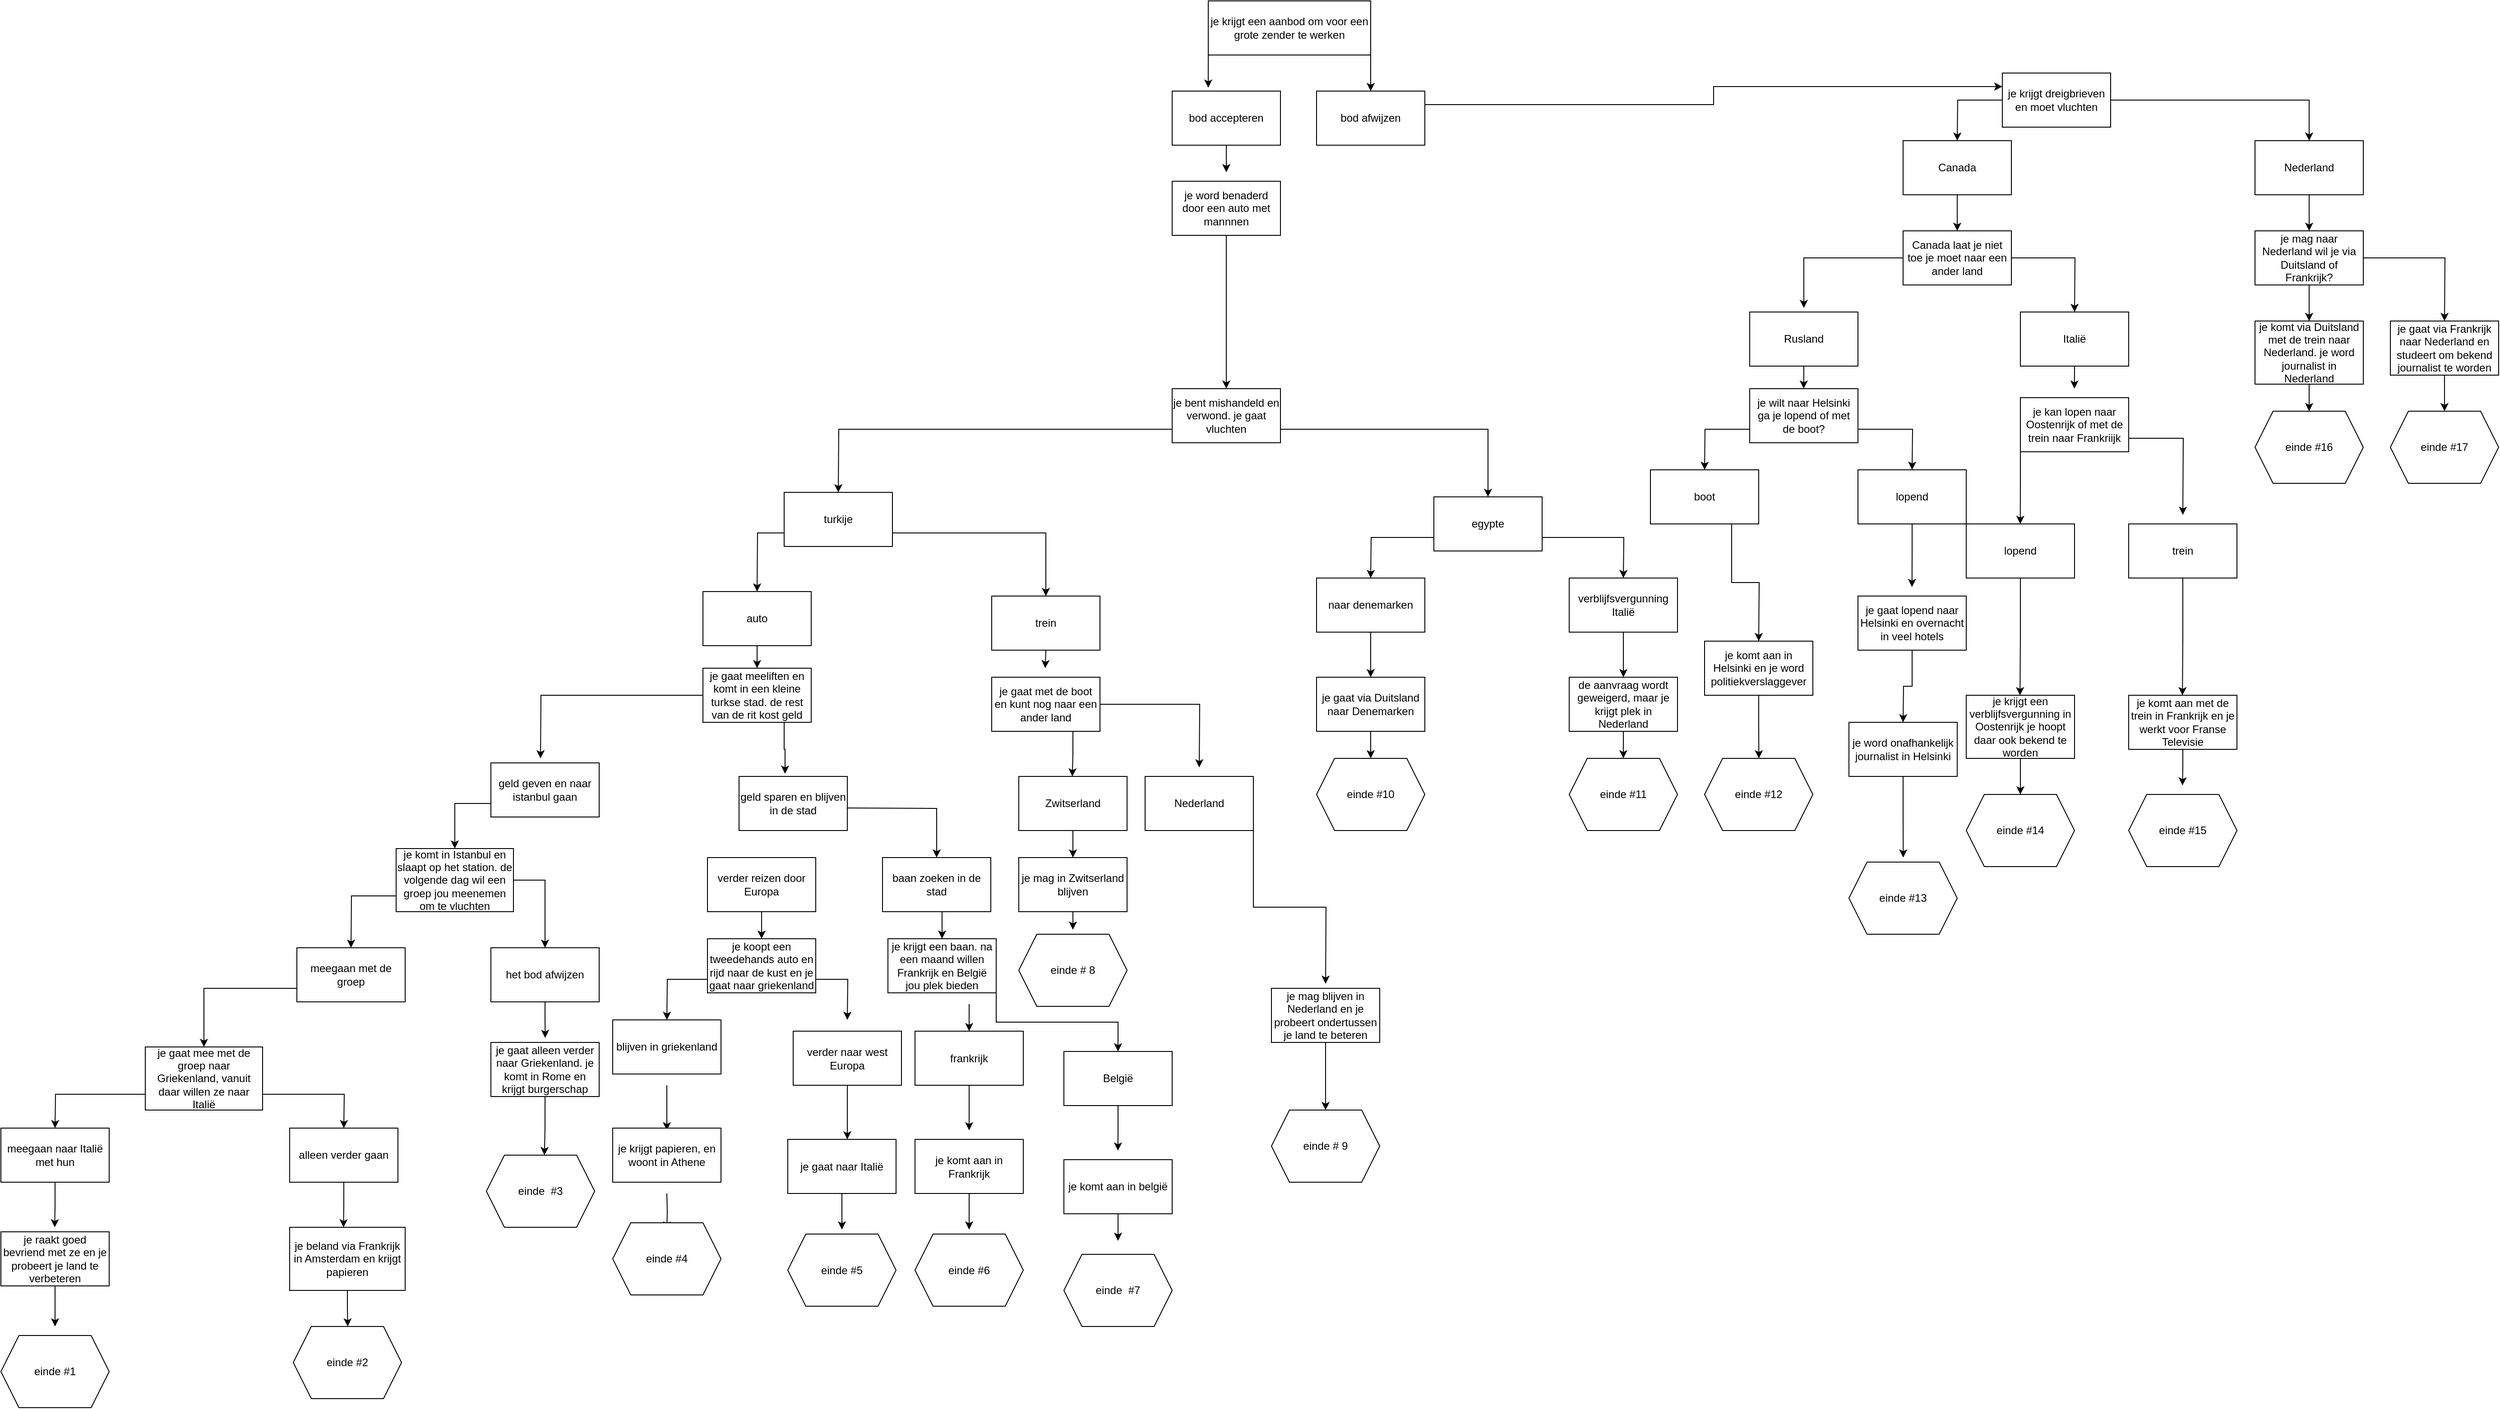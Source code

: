 <mxfile version="15.6.4" type="device"><diagram id="AvyV3nZVorHJF934JLGv" name="Page-1"><mxGraphModel dx="3784" dy="2134" grid="1" gridSize="10" guides="1" tooltips="1" connect="1" arrows="1" fold="1" page="1" pageScale="1" pageWidth="827" pageHeight="1169" math="0" shadow="0"><root><mxCell id="0"/><mxCell id="1" parent="0"/><mxCell id="wxikJUxqhgwrhbp5zGs0-8" style="edgeStyle=orthogonalEdgeStyle;rounded=0;orthogonalLoop=1;jettySize=auto;html=1;exitX=0;exitY=1;exitDx=0;exitDy=0;entryX=0.333;entryY=-0.063;entryDx=0;entryDy=0;entryPerimeter=0;" parent="1" source="wxikJUxqhgwrhbp5zGs0-4" target="wxikJUxqhgwrhbp5zGs0-9" edge="1"><mxGeometry relative="1" as="geometry"><mxPoint x="460" y="100" as="targetPoint"/></mxGeometry></mxCell><mxCell id="wxikJUxqhgwrhbp5zGs0-10" style="edgeStyle=orthogonalEdgeStyle;rounded=0;orthogonalLoop=1;jettySize=auto;html=1;exitX=1;exitY=1;exitDx=0;exitDy=0;entryX=0.5;entryY=0;entryDx=0;entryDy=0;" parent="1" source="wxikJUxqhgwrhbp5zGs0-4" target="wxikJUxqhgwrhbp5zGs0-11" edge="1"><mxGeometry relative="1" as="geometry"><mxPoint x="440" y="80" as="targetPoint"/></mxGeometry></mxCell><mxCell id="wxikJUxqhgwrhbp5zGs0-4" value="je krijgt een aanbod om voor een grote zender te werken" style="rounded=0;whiteSpace=wrap;html=1;" parent="1" vertex="1"><mxGeometry x="260" y="-10" width="180" height="60" as="geometry"/></mxCell><mxCell id="wxikJUxqhgwrhbp5zGs0-12" style="edgeStyle=orthogonalEdgeStyle;rounded=0;orthogonalLoop=1;jettySize=auto;html=1;exitX=0.75;exitY=1;exitDx=0;exitDy=0;" parent="1" source="wxikJUxqhgwrhbp5zGs0-9" edge="1"><mxGeometry relative="1" as="geometry"><mxPoint x="280" y="180" as="targetPoint"/><Array as="points"><mxPoint x="280" y="150"/></Array></mxGeometry></mxCell><mxCell id="wxikJUxqhgwrhbp5zGs0-9" value="bod accepteren" style="rounded=0;whiteSpace=wrap;html=1;" parent="1" vertex="1"><mxGeometry x="220" y="90" width="120" height="60" as="geometry"/></mxCell><mxCell id="VSAXEWRQx93vi6CTj32e-92" style="edgeStyle=orthogonalEdgeStyle;rounded=0;orthogonalLoop=1;jettySize=auto;html=1;exitX=1;exitY=0.25;exitDx=0;exitDy=0;entryX=0;entryY=0.25;entryDx=0;entryDy=0;labelBackgroundColor=default;fontColor=default;strokeColor=default;" edge="1" parent="1" source="wxikJUxqhgwrhbp5zGs0-11" target="wxikJUxqhgwrhbp5zGs0-20"><mxGeometry relative="1" as="geometry"/></mxCell><mxCell id="wxikJUxqhgwrhbp5zGs0-11" value="bod afwijzen" style="rounded=0;whiteSpace=wrap;html=1;" parent="1" vertex="1"><mxGeometry x="380" y="90" width="120" height="60" as="geometry"/></mxCell><mxCell id="VSAXEWRQx93vi6CTj32e-38" style="edgeStyle=orthogonalEdgeStyle;rounded=0;orthogonalLoop=1;jettySize=auto;html=1;exitX=0.5;exitY=1;exitDx=0;exitDy=0;entryX=0.5;entryY=0;entryDx=0;entryDy=0;labelBackgroundColor=default;fontColor=default;strokeColor=default;" edge="1" parent="1" source="wxikJUxqhgwrhbp5zGs0-13" target="wxikJUxqhgwrhbp5zGs0-22"><mxGeometry relative="1" as="geometry"/></mxCell><mxCell id="wxikJUxqhgwrhbp5zGs0-13" value="je word benaderd door een auto met mannnen" style="rounded=0;whiteSpace=wrap;html=1;" parent="1" vertex="1"><mxGeometry x="220" y="190" width="120" height="60" as="geometry"/></mxCell><mxCell id="VSAXEWRQx93vi6CTj32e-43" style="edgeStyle=orthogonalEdgeStyle;rounded=0;orthogonalLoop=1;jettySize=auto;html=1;exitX=0;exitY=0.5;exitDx=0;exitDy=0;labelBackgroundColor=default;fontColor=default;strokeColor=default;" edge="1" parent="1" source="wxikJUxqhgwrhbp5zGs0-20"><mxGeometry relative="1" as="geometry"><mxPoint x="1090" y="145" as="targetPoint"/></mxGeometry></mxCell><mxCell id="VSAXEWRQx93vi6CTj32e-48" style="edgeStyle=orthogonalEdgeStyle;rounded=0;orthogonalLoop=1;jettySize=auto;html=1;exitX=1;exitY=0.5;exitDx=0;exitDy=0;labelBackgroundColor=default;fontColor=default;strokeColor=default;entryX=0.5;entryY=0;entryDx=0;entryDy=0;" edge="1" parent="1" source="wxikJUxqhgwrhbp5zGs0-20" target="VSAXEWRQx93vi6CTj32e-50"><mxGeometry relative="1" as="geometry"><mxPoint x="1320" y="145" as="targetPoint"/></mxGeometry></mxCell><mxCell id="wxikJUxqhgwrhbp5zGs0-20" value="je krijgt dreigbrieven en moet vluchten" style="rounded=0;whiteSpace=wrap;html=1;" parent="1" vertex="1"><mxGeometry x="1140" y="70" width="120" height="60" as="geometry"/></mxCell><mxCell id="wxikJUxqhgwrhbp5zGs0-26" style="edgeStyle=orthogonalEdgeStyle;rounded=0;orthogonalLoop=1;jettySize=auto;html=1;exitX=0;exitY=0.75;exitDx=0;exitDy=0;" parent="1" source="wxikJUxqhgwrhbp5zGs0-22" edge="1"><mxGeometry relative="1" as="geometry"><mxPoint x="-150" y="535" as="targetPoint"/></mxGeometry></mxCell><mxCell id="VSAXEWRQx93vi6CTj32e-1" style="edgeStyle=orthogonalEdgeStyle;rounded=0;orthogonalLoop=1;jettySize=auto;html=1;exitX=1;exitY=0.75;exitDx=0;exitDy=0;entryX=0.5;entryY=0;entryDx=0;entryDy=0;labelBackgroundColor=default;fontColor=default;strokeColor=default;" edge="1" parent="1" source="wxikJUxqhgwrhbp5zGs0-22" target="wxikJUxqhgwrhbp5zGs0-28"><mxGeometry relative="1" as="geometry"/></mxCell><mxCell id="wxikJUxqhgwrhbp5zGs0-22" value="je bent mishandeld en verwond. je gaat vluchten" style="rounded=0;whiteSpace=wrap;html=1;" parent="1" vertex="1"><mxGeometry x="220" y="420" width="120" height="60" as="geometry"/></mxCell><mxCell id="wxikJUxqhgwrhbp5zGs0-30" style="edgeStyle=orthogonalEdgeStyle;rounded=0;orthogonalLoop=1;jettySize=auto;html=1;exitX=0;exitY=0.75;exitDx=0;exitDy=0;" parent="1" source="wxikJUxqhgwrhbp5zGs0-27" edge="1"><mxGeometry relative="1" as="geometry"><mxPoint x="-240" y="645" as="targetPoint"/></mxGeometry></mxCell><mxCell id="VSAXEWRQx93vi6CTj32e-136" style="edgeStyle=orthogonalEdgeStyle;rounded=0;orthogonalLoop=1;jettySize=auto;html=1;exitX=1;exitY=0.75;exitDx=0;exitDy=0;entryX=0.5;entryY=0;entryDx=0;entryDy=0;labelBackgroundColor=default;fontColor=default;strokeColor=default;" edge="1" parent="1" source="wxikJUxqhgwrhbp5zGs0-27" target="wxikJUxqhgwrhbp5zGs0-33"><mxGeometry relative="1" as="geometry"/></mxCell><mxCell id="wxikJUxqhgwrhbp5zGs0-27" value="turkije" style="rounded=0;whiteSpace=wrap;html=1;" parent="1" vertex="1"><mxGeometry x="-210" y="535" width="120" height="60" as="geometry"/></mxCell><mxCell id="VSAXEWRQx93vi6CTj32e-2" style="edgeStyle=orthogonalEdgeStyle;rounded=0;orthogonalLoop=1;jettySize=auto;html=1;exitX=1;exitY=0.75;exitDx=0;exitDy=0;labelBackgroundColor=default;fontColor=default;strokeColor=default;" edge="1" parent="1" source="wxikJUxqhgwrhbp5zGs0-28"><mxGeometry relative="1" as="geometry"><mxPoint x="720" y="630" as="targetPoint"/></mxGeometry></mxCell><mxCell id="VSAXEWRQx93vi6CTj32e-4" style="edgeStyle=orthogonalEdgeStyle;rounded=0;orthogonalLoop=1;jettySize=auto;html=1;exitX=0;exitY=0.75;exitDx=0;exitDy=0;labelBackgroundColor=default;fontColor=default;strokeColor=default;" edge="1" parent="1" source="wxikJUxqhgwrhbp5zGs0-28"><mxGeometry relative="1" as="geometry"><mxPoint x="440" y="630" as="targetPoint"/></mxGeometry></mxCell><mxCell id="wxikJUxqhgwrhbp5zGs0-28" value="egypte" style="rounded=0;whiteSpace=wrap;html=1;fillColor=default;strokeColor=default;fontColor=default;" parent="1" vertex="1"><mxGeometry x="510" y="540" width="120" height="60" as="geometry"/></mxCell><mxCell id="wxikJUxqhgwrhbp5zGs0-43" style="edgeStyle=orthogonalEdgeStyle;rounded=0;orthogonalLoop=1;jettySize=auto;html=1;exitX=0.5;exitY=1;exitDx=0;exitDy=0;entryX=0.5;entryY=0;entryDx=0;entryDy=0;" parent="1" source="wxikJUxqhgwrhbp5zGs0-32" target="wxikJUxqhgwrhbp5zGs0-36" edge="1"><mxGeometry relative="1" as="geometry"/></mxCell><mxCell id="wxikJUxqhgwrhbp5zGs0-32" value="auto" style="rounded=0;whiteSpace=wrap;html=1;" parent="1" vertex="1"><mxGeometry x="-300" y="645" width="120" height="60" as="geometry"/></mxCell><mxCell id="VSAXEWRQx93vi6CTj32e-137" style="edgeStyle=orthogonalEdgeStyle;rounded=0;orthogonalLoop=1;jettySize=auto;html=1;exitX=0.5;exitY=1;exitDx=0;exitDy=0;labelBackgroundColor=default;fontColor=default;strokeColor=default;" edge="1" parent="1" source="wxikJUxqhgwrhbp5zGs0-33"><mxGeometry relative="1" as="geometry"><mxPoint x="79.333" y="730" as="targetPoint"/></mxGeometry></mxCell><mxCell id="wxikJUxqhgwrhbp5zGs0-33" value="trein" style="rounded=0;whiteSpace=wrap;html=1;" parent="1" vertex="1"><mxGeometry x="20" y="650" width="120" height="60" as="geometry"/></mxCell><mxCell id="VSAXEWRQx93vi6CTj32e-131" style="edgeStyle=orthogonalEdgeStyle;rounded=0;orthogonalLoop=1;jettySize=auto;html=1;exitX=0;exitY=0.5;exitDx=0;exitDy=0;labelBackgroundColor=default;fontColor=default;strokeColor=default;" edge="1" parent="1" source="wxikJUxqhgwrhbp5zGs0-36"><mxGeometry relative="1" as="geometry"><mxPoint x="-480" y="830" as="targetPoint"/></mxGeometry></mxCell><mxCell id="VSAXEWRQx93vi6CTj32e-151" style="edgeStyle=orthogonalEdgeStyle;rounded=0;orthogonalLoop=1;jettySize=auto;html=1;exitX=0.75;exitY=1;exitDx=0;exitDy=0;entryX=0.425;entryY=-0.05;entryDx=0;entryDy=0;entryPerimeter=0;labelBackgroundColor=default;fontColor=default;strokeColor=default;" edge="1" parent="1" source="wxikJUxqhgwrhbp5zGs0-36" target="wxikJUxqhgwrhbp5zGs0-47"><mxGeometry relative="1" as="geometry"/></mxCell><mxCell id="wxikJUxqhgwrhbp5zGs0-36" value="je gaat meeliften en komt in een kleine turkse stad. de rest van de rit kost geld" style="rounded=0;whiteSpace=wrap;html=1;" parent="1" vertex="1"><mxGeometry x="-300" y="730" width="120" height="60" as="geometry"/></mxCell><mxCell id="wxikJUxqhgwrhbp5zGs0-85" style="edgeStyle=orthogonalEdgeStyle;rounded=0;orthogonalLoop=1;jettySize=auto;html=1;exitX=0;exitY=0.75;exitDx=0;exitDy=0;entryX=0.5;entryY=0;entryDx=0;entryDy=0;" parent="1" source="wxikJUxqhgwrhbp5zGs0-38" target="wxikJUxqhgwrhbp5zGs0-73" edge="1"><mxGeometry relative="1" as="geometry"/></mxCell><mxCell id="wxikJUxqhgwrhbp5zGs0-38" value="geld geven en naar istanbul gaan" style="rounded=0;whiteSpace=wrap;html=1;" parent="1" vertex="1"><mxGeometry x="-535" y="835" width="120" height="60" as="geometry"/></mxCell><mxCell id="wxikJUxqhgwrhbp5zGs0-46" style="edgeStyle=orthogonalEdgeStyle;rounded=0;orthogonalLoop=1;jettySize=auto;html=1;exitX=1;exitY=0.75;exitDx=0;exitDy=0;entryX=0.5;entryY=0;entryDx=0;entryDy=0;" parent="1" target="wxikJUxqhgwrhbp5zGs0-45" edge="1"><mxGeometry relative="1" as="geometry"><mxPoint x="-140" y="885" as="sourcePoint"/></mxGeometry></mxCell><mxCell id="wxikJUxqhgwrhbp5zGs0-59" style="edgeStyle=orthogonalEdgeStyle;rounded=0;orthogonalLoop=1;jettySize=auto;html=1;exitX=0.5;exitY=1;exitDx=0;exitDy=0;" parent="1" source="wxikJUxqhgwrhbp5zGs0-45" edge="1"><mxGeometry relative="1" as="geometry"><mxPoint x="-35" y="1030" as="targetPoint"/></mxGeometry></mxCell><mxCell id="wxikJUxqhgwrhbp5zGs0-45" value="baan zoeken in de stad" style="rounded=0;whiteSpace=wrap;html=1;" parent="1" vertex="1"><mxGeometry x="-101" y="940" width="120" height="60" as="geometry"/></mxCell><mxCell id="wxikJUxqhgwrhbp5zGs0-47" value="geld sparen en blijven in de stad" style="rounded=0;whiteSpace=wrap;html=1;" parent="1" vertex="1"><mxGeometry x="-260" y="850" width="120" height="60" as="geometry"/></mxCell><mxCell id="wxikJUxqhgwrhbp5zGs0-52" style="edgeStyle=orthogonalEdgeStyle;rounded=0;orthogonalLoop=1;jettySize=auto;html=1;exitX=0.5;exitY=1;exitDx=0;exitDy=0;entryX=0.5;entryY=0;entryDx=0;entryDy=0;" parent="1" source="wxikJUxqhgwrhbp5zGs0-49" target="wxikJUxqhgwrhbp5zGs0-51" edge="1"><mxGeometry relative="1" as="geometry"/></mxCell><mxCell id="wxikJUxqhgwrhbp5zGs0-49" value="verder reizen door Europa" style="rounded=0;whiteSpace=wrap;html=1;" parent="1" vertex="1"><mxGeometry x="-295" y="940" width="120" height="60" as="geometry"/></mxCell><mxCell id="wxikJUxqhgwrhbp5zGs0-53" style="edgeStyle=orthogonalEdgeStyle;rounded=0;orthogonalLoop=1;jettySize=auto;html=1;exitX=1;exitY=0.75;exitDx=0;exitDy=0;" parent="1" source="wxikJUxqhgwrhbp5zGs0-51" edge="1"><mxGeometry relative="1" as="geometry"><mxPoint x="-140" y="1120" as="targetPoint"/></mxGeometry></mxCell><mxCell id="wxikJUxqhgwrhbp5zGs0-56" style="edgeStyle=orthogonalEdgeStyle;rounded=0;orthogonalLoop=1;jettySize=auto;html=1;exitX=0;exitY=0.75;exitDx=0;exitDy=0;" parent="1" source="wxikJUxqhgwrhbp5zGs0-51" edge="1"><mxGeometry relative="1" as="geometry"><mxPoint x="-340" y="1120" as="targetPoint"/></mxGeometry></mxCell><mxCell id="wxikJUxqhgwrhbp5zGs0-51" value="je koopt een tweedehands auto en rijd naar de kust en je gaat naar griekenland" style="rounded=0;whiteSpace=wrap;html=1;" parent="1" vertex="1"><mxGeometry x="-295" y="1030" width="120" height="60" as="geometry"/></mxCell><mxCell id="VSAXEWRQx93vi6CTj32e-10" style="edgeStyle=orthogonalEdgeStyle;rounded=0;orthogonalLoop=1;jettySize=auto;html=1;exitX=0.5;exitY=1;exitDx=0;exitDy=0;labelBackgroundColor=default;fontColor=default;strokeColor=default;" edge="1" parent="1"><mxGeometry relative="1" as="geometry"><mxPoint x="-340" y="1242.5" as="targetPoint"/><mxPoint x="-340" y="1192.5" as="sourcePoint"/></mxGeometry></mxCell><mxCell id="wxikJUxqhgwrhbp5zGs0-57" value="blijven in griekenland" style="rounded=0;whiteSpace=wrap;html=1;" parent="1" vertex="1"><mxGeometry x="-400" y="1120" width="120" height="60" as="geometry"/></mxCell><mxCell id="VSAXEWRQx93vi6CTj32e-12" style="edgeStyle=orthogonalEdgeStyle;rounded=0;orthogonalLoop=1;jettySize=auto;html=1;exitX=0.5;exitY=1;exitDx=0;exitDy=0;labelBackgroundColor=default;fontColor=default;strokeColor=default;" edge="1" parent="1" source="wxikJUxqhgwrhbp5zGs0-58"><mxGeometry relative="1" as="geometry"><mxPoint x="-140" y="1252.5" as="targetPoint"/></mxGeometry></mxCell><mxCell id="wxikJUxqhgwrhbp5zGs0-58" value="verder naar west Europa" style="rounded=0;whiteSpace=wrap;html=1;" parent="1" vertex="1"><mxGeometry x="-200" y="1132.5" width="120" height="60" as="geometry"/></mxCell><mxCell id="wxikJUxqhgwrhbp5zGs0-70" style="edgeStyle=orthogonalEdgeStyle;rounded=0;orthogonalLoop=1;jettySize=auto;html=1;exitX=0.75;exitY=1;exitDx=0;exitDy=0;" parent="1" edge="1"><mxGeometry relative="1" as="geometry"><mxPoint x="-5" y="1132.5" as="targetPoint"/><mxPoint x="-5" y="1102.5" as="sourcePoint"/></mxGeometry></mxCell><mxCell id="VSAXEWRQx93vi6CTj32e-162" style="edgeStyle=orthogonalEdgeStyle;rounded=0;orthogonalLoop=1;jettySize=auto;html=1;exitX=1;exitY=1;exitDx=0;exitDy=0;entryX=0.5;entryY=0;entryDx=0;entryDy=0;labelBackgroundColor=default;fontColor=default;strokeColor=default;" edge="1" parent="1" source="wxikJUxqhgwrhbp5zGs0-60" target="wxikJUxqhgwrhbp5zGs0-67"><mxGeometry relative="1" as="geometry"/></mxCell><mxCell id="wxikJUxqhgwrhbp5zGs0-60" value="je krijgt een baan. na een maand willen Frankrijk en België jou plek bieden" style="rounded=0;whiteSpace=wrap;html=1;" parent="1" vertex="1"><mxGeometry x="-95" y="1030" width="120" height="60" as="geometry"/></mxCell><mxCell id="wxikJUxqhgwrhbp5zGs0-102" style="edgeStyle=orthogonalEdgeStyle;rounded=0;orthogonalLoop=1;jettySize=auto;html=1;exitX=0.5;exitY=1;exitDx=0;exitDy=0;" parent="1" source="wxikJUxqhgwrhbp5zGs0-67" edge="1"><mxGeometry relative="1" as="geometry"><mxPoint x="159.882" y="1265" as="targetPoint"/></mxGeometry></mxCell><mxCell id="wxikJUxqhgwrhbp5zGs0-67" value="België" style="rounded=0;whiteSpace=wrap;html=1;" parent="1" vertex="1"><mxGeometry x="100" y="1155" width="120" height="60" as="geometry"/></mxCell><mxCell id="VSAXEWRQx93vi6CTj32e-8" style="edgeStyle=orthogonalEdgeStyle;rounded=0;orthogonalLoop=1;jettySize=auto;html=1;exitX=0.5;exitY=1;exitDx=0;exitDy=0;labelBackgroundColor=default;fontColor=default;strokeColor=default;" edge="1" parent="1" source="wxikJUxqhgwrhbp5zGs0-71"><mxGeometry relative="1" as="geometry"><mxPoint x="-5" y="1242.5" as="targetPoint"/></mxGeometry></mxCell><mxCell id="wxikJUxqhgwrhbp5zGs0-71" value="frankrijk" style="rounded=0;whiteSpace=wrap;html=1;" parent="1" vertex="1"><mxGeometry x="-65" y="1132.5" width="120" height="60" as="geometry"/></mxCell><mxCell id="wxikJUxqhgwrhbp5zGs0-74" style="edgeStyle=orthogonalEdgeStyle;rounded=0;orthogonalLoop=1;jettySize=auto;html=1;exitX=0;exitY=0.75;exitDx=0;exitDy=0;" parent="1" source="wxikJUxqhgwrhbp5zGs0-73" edge="1"><mxGeometry relative="1" as="geometry"><mxPoint x="-690" y="1040" as="targetPoint"/></mxGeometry></mxCell><mxCell id="VSAXEWRQx93vi6CTj32e-134" style="edgeStyle=orthogonalEdgeStyle;rounded=0;orthogonalLoop=1;jettySize=auto;html=1;exitX=1;exitY=0.5;exitDx=0;exitDy=0;entryX=0.5;entryY=0;entryDx=0;entryDy=0;labelBackgroundColor=default;fontColor=default;strokeColor=default;" edge="1" parent="1" source="wxikJUxqhgwrhbp5zGs0-73" target="wxikJUxqhgwrhbp5zGs0-77"><mxGeometry relative="1" as="geometry"/></mxCell><mxCell id="wxikJUxqhgwrhbp5zGs0-73" value="je komt in Istanbul en slaapt op het station. de volgende dag wil een groep jou meenemen om te vluchten" style="rounded=0;whiteSpace=wrap;html=1;" parent="1" vertex="1"><mxGeometry x="-640" y="930" width="130" height="70" as="geometry"/></mxCell><mxCell id="VSAXEWRQx93vi6CTj32e-132" style="edgeStyle=orthogonalEdgeStyle;rounded=0;orthogonalLoop=1;jettySize=auto;html=1;exitX=0;exitY=0.75;exitDx=0;exitDy=0;entryX=0.5;entryY=0;entryDx=0;entryDy=0;labelBackgroundColor=default;fontColor=default;strokeColor=default;" edge="1" parent="1" source="wxikJUxqhgwrhbp5zGs0-76" target="wxikJUxqhgwrhbp5zGs0-79"><mxGeometry relative="1" as="geometry"/></mxCell><mxCell id="wxikJUxqhgwrhbp5zGs0-76" value="meegaan met de groep" style="rounded=0;whiteSpace=wrap;html=1;" parent="1" vertex="1"><mxGeometry x="-750" y="1040" width="120" height="60" as="geometry"/></mxCell><mxCell id="wxikJUxqhgwrhbp5zGs0-86" style="edgeStyle=orthogonalEdgeStyle;rounded=0;orthogonalLoop=1;jettySize=auto;html=1;exitX=0.5;exitY=1;exitDx=0;exitDy=0;" parent="1" source="wxikJUxqhgwrhbp5zGs0-77" edge="1"><mxGeometry relative="1" as="geometry"><mxPoint x="-474.765" y="1140" as="targetPoint"/></mxGeometry></mxCell><mxCell id="wxikJUxqhgwrhbp5zGs0-77" value="het bod afwijzen" style="rounded=0;whiteSpace=wrap;html=1;" parent="1" vertex="1"><mxGeometry x="-535" y="1040" width="120" height="60" as="geometry"/></mxCell><mxCell id="wxikJUxqhgwrhbp5zGs0-80" style="edgeStyle=orthogonalEdgeStyle;rounded=0;orthogonalLoop=1;jettySize=auto;html=1;exitX=0;exitY=0.75;exitDx=0;exitDy=0;" parent="1" source="wxikJUxqhgwrhbp5zGs0-79" edge="1"><mxGeometry relative="1" as="geometry"><mxPoint x="-1018" y="1240" as="targetPoint"/></mxGeometry></mxCell><mxCell id="wxikJUxqhgwrhbp5zGs0-82" style="edgeStyle=orthogonalEdgeStyle;rounded=0;orthogonalLoop=1;jettySize=auto;html=1;exitX=1;exitY=0.75;exitDx=0;exitDy=0;" parent="1" source="wxikJUxqhgwrhbp5zGs0-79" edge="1"><mxGeometry relative="1" as="geometry"><mxPoint x="-698" y="1240" as="targetPoint"/></mxGeometry></mxCell><mxCell id="wxikJUxqhgwrhbp5zGs0-79" value="je gaat mee met de groep naar Griekenland, vanuit daar willen ze naar Italië" style="rounded=0;whiteSpace=wrap;html=1;" parent="1" vertex="1"><mxGeometry x="-918" y="1150" width="130" height="70" as="geometry"/></mxCell><mxCell id="wxikJUxqhgwrhbp5zGs0-100" style="edgeStyle=orthogonalEdgeStyle;rounded=0;orthogonalLoop=1;jettySize=auto;html=1;exitX=0.5;exitY=1;exitDx=0;exitDy=0;" parent="1" source="wxikJUxqhgwrhbp5zGs0-81" edge="1"><mxGeometry relative="1" as="geometry"><mxPoint x="-1018.353" y="1350" as="targetPoint"/></mxGeometry></mxCell><mxCell id="wxikJUxqhgwrhbp5zGs0-81" value="meegaan naar Italië met hun" style="rounded=0;whiteSpace=wrap;html=1;" parent="1" vertex="1"><mxGeometry x="-1078" y="1240" width="120" height="60" as="geometry"/></mxCell><mxCell id="wxikJUxqhgwrhbp5zGs0-90" style="edgeStyle=orthogonalEdgeStyle;rounded=0;orthogonalLoop=1;jettySize=auto;html=1;exitX=0.5;exitY=1;exitDx=0;exitDy=0;" parent="1" source="wxikJUxqhgwrhbp5zGs0-83" edge="1"><mxGeometry relative="1" as="geometry"><mxPoint x="-698.353" y="1350" as="targetPoint"/></mxGeometry></mxCell><mxCell id="wxikJUxqhgwrhbp5zGs0-83" value="alleen verder gaan" style="rounded=0;whiteSpace=wrap;html=1;" parent="1" vertex="1"><mxGeometry x="-758" y="1240" width="120" height="60" as="geometry"/></mxCell><mxCell id="VSAXEWRQx93vi6CTj32e-135" style="edgeStyle=orthogonalEdgeStyle;rounded=0;orthogonalLoop=1;jettySize=auto;html=1;exitX=0.5;exitY=1;exitDx=0;exitDy=0;labelBackgroundColor=default;fontColor=default;strokeColor=default;" edge="1" parent="1" source="wxikJUxqhgwrhbp5zGs0-87"><mxGeometry relative="1" as="geometry"><mxPoint x="-475.667" y="1270" as="targetPoint"/></mxGeometry></mxCell><mxCell id="wxikJUxqhgwrhbp5zGs0-87" value="je gaat alleen verder naar Griekenland. je komt in Rome en krijgt burgerschap" style="rounded=0;whiteSpace=wrap;html=1;" parent="1" vertex="1"><mxGeometry x="-535" y="1145" width="120" height="60" as="geometry"/></mxCell><mxCell id="wxikJUxqhgwrhbp5zGs0-99" style="edgeStyle=orthogonalEdgeStyle;rounded=0;orthogonalLoop=1;jettySize=auto;html=1;exitX=0.5;exitY=1;exitDx=0;exitDy=0;" parent="1" source="wxikJUxqhgwrhbp5zGs0-91" edge="1"><mxGeometry relative="1" as="geometry"><mxPoint x="-693.647" y="1460" as="targetPoint"/></mxGeometry></mxCell><mxCell id="wxikJUxqhgwrhbp5zGs0-91" value="je beland via Frankrijk in Amsterdam en krijgt papieren" style="rounded=0;whiteSpace=wrap;html=1;" parent="1" vertex="1"><mxGeometry x="-758" y="1350" width="128" height="70" as="geometry"/></mxCell><mxCell id="VSAXEWRQx93vi6CTj32e-28" style="edgeStyle=orthogonalEdgeStyle;rounded=0;orthogonalLoop=1;jettySize=auto;html=1;exitX=0.5;exitY=1;exitDx=0;exitDy=0;labelBackgroundColor=default;fontColor=default;strokeColor=default;" edge="1" parent="1" source="wxikJUxqhgwrhbp5zGs0-103"><mxGeometry relative="1" as="geometry"><mxPoint x="160" y="1365" as="targetPoint"/></mxGeometry></mxCell><mxCell id="wxikJUxqhgwrhbp5zGs0-103" value="je komt aan in belgië&lt;br&gt;" style="rounded=0;whiteSpace=wrap;html=1;" parent="1" vertex="1"><mxGeometry x="100" y="1275" width="120" height="60" as="geometry"/></mxCell><mxCell id="VSAXEWRQx93vi6CTj32e-29" style="edgeStyle=orthogonalEdgeStyle;rounded=0;orthogonalLoop=1;jettySize=auto;html=1;exitX=0.5;exitY=1;exitDx=0;exitDy=0;labelBackgroundColor=default;fontColor=default;strokeColor=default;" edge="1" parent="1" source="VSAXEWRQx93vi6CTj32e-3"><mxGeometry relative="1" as="geometry"><mxPoint x="720" y="740" as="targetPoint"/></mxGeometry></mxCell><mxCell id="VSAXEWRQx93vi6CTj32e-3" value="verblijfsvergunning Italië" style="rounded=0;whiteSpace=wrap;html=1;fontColor=default;strokeColor=default;fillColor=default;" vertex="1" parent="1"><mxGeometry x="660" y="630" width="120" height="60" as="geometry"/></mxCell><mxCell id="VSAXEWRQx93vi6CTj32e-33" style="edgeStyle=orthogonalEdgeStyle;rounded=0;orthogonalLoop=1;jettySize=auto;html=1;exitX=0.5;exitY=1;exitDx=0;exitDy=0;labelBackgroundColor=default;fontColor=default;strokeColor=default;" edge="1" parent="1" source="VSAXEWRQx93vi6CTj32e-5" target="VSAXEWRQx93vi6CTj32e-32"><mxGeometry relative="1" as="geometry"/></mxCell><mxCell id="VSAXEWRQx93vi6CTj32e-5" value="naar denemarken" style="rounded=0;whiteSpace=wrap;html=1;fontColor=default;strokeColor=default;fillColor=default;" vertex="1" parent="1"><mxGeometry x="380" y="630" width="120" height="60" as="geometry"/></mxCell><mxCell id="VSAXEWRQx93vi6CTj32e-7" value="einde&amp;nbsp; #7" style="shape=hexagon;perimeter=hexagonPerimeter2;whiteSpace=wrap;html=1;fixedSize=1;fontColor=default;strokeColor=default;fillColor=default;" vertex="1" parent="1"><mxGeometry x="100" y="1380" width="120" height="80" as="geometry"/></mxCell><mxCell id="VSAXEWRQx93vi6CTj32e-25" style="edgeStyle=orthogonalEdgeStyle;rounded=0;orthogonalLoop=1;jettySize=auto;html=1;exitX=0.5;exitY=1;exitDx=0;exitDy=0;labelBackgroundColor=default;fontColor=default;strokeColor=default;" edge="1" parent="1" source="VSAXEWRQx93vi6CTj32e-9"><mxGeometry relative="1" as="geometry"><mxPoint x="-5" y="1352.5" as="targetPoint"/></mxGeometry></mxCell><mxCell id="VSAXEWRQx93vi6CTj32e-9" value="je komt aan in Frankrijk" style="rounded=0;whiteSpace=wrap;html=1;fontColor=default;strokeColor=default;fillColor=default;" vertex="1" parent="1"><mxGeometry x="-65" y="1252.5" width="120" height="60" as="geometry"/></mxCell><mxCell id="VSAXEWRQx93vi6CTj32e-19" style="edgeStyle=orthogonalEdgeStyle;rounded=0;orthogonalLoop=1;jettySize=auto;html=1;exitX=0.5;exitY=1;exitDx=0;exitDy=0;labelBackgroundColor=default;fontColor=default;strokeColor=default;" edge="1" parent="1"><mxGeometry relative="1" as="geometry"><mxPoint x="-340" y="1352.5" as="targetPoint"/><mxPoint x="-340" y="1312.5" as="sourcePoint"/></mxGeometry></mxCell><mxCell id="VSAXEWRQx93vi6CTj32e-11" value="je krijgt papieren, en woont in Athene" style="rounded=0;whiteSpace=wrap;html=1;fontColor=default;strokeColor=default;fillColor=default;" vertex="1" parent="1"><mxGeometry x="-400" y="1240" width="120" height="60" as="geometry"/></mxCell><mxCell id="VSAXEWRQx93vi6CTj32e-22" style="edgeStyle=orthogonalEdgeStyle;rounded=0;orthogonalLoop=1;jettySize=auto;html=1;exitX=0.5;exitY=1;exitDx=0;exitDy=0;labelBackgroundColor=default;fontColor=default;strokeColor=default;" edge="1" parent="1" source="VSAXEWRQx93vi6CTj32e-13"><mxGeometry relative="1" as="geometry"><mxPoint x="-146" y="1352.5" as="targetPoint"/></mxGeometry></mxCell><mxCell id="VSAXEWRQx93vi6CTj32e-13" value="je gaat naar Italië" style="rounded=0;whiteSpace=wrap;html=1;fontColor=default;strokeColor=default;fillColor=default;" vertex="1" parent="1"><mxGeometry x="-206" y="1252.5" width="120" height="60" as="geometry"/></mxCell><mxCell id="VSAXEWRQx93vi6CTj32e-16" style="edgeStyle=orthogonalEdgeStyle;rounded=0;orthogonalLoop=1;jettySize=auto;html=1;exitX=0.5;exitY=1;exitDx=0;exitDy=0;labelBackgroundColor=default;fontColor=default;strokeColor=default;" edge="1" parent="1" source="VSAXEWRQx93vi6CTj32e-15"><mxGeometry relative="1" as="geometry"><mxPoint x="-1018" y="1460" as="targetPoint"/></mxGeometry></mxCell><mxCell id="VSAXEWRQx93vi6CTj32e-15" value="je raakt goed bevriend met ze en je probeert je land te verbeteren" style="rounded=0;whiteSpace=wrap;html=1;fontColor=default;strokeColor=default;fillColor=default;" vertex="1" parent="1"><mxGeometry x="-1078" y="1355" width="120" height="60" as="geometry"/></mxCell><mxCell id="VSAXEWRQx93vi6CTj32e-17" value="einde #1" style="shape=hexagon;perimeter=hexagonPerimeter2;whiteSpace=wrap;html=1;fixedSize=1;fontColor=default;strokeColor=default;fillColor=default;" vertex="1" parent="1"><mxGeometry x="-1078" y="1470" width="120" height="80" as="geometry"/></mxCell><mxCell id="VSAXEWRQx93vi6CTj32e-18" value="einde #2" style="shape=hexagon;perimeter=hexagonPerimeter2;whiteSpace=wrap;html=1;fixedSize=1;fontColor=default;strokeColor=default;fillColor=default;" vertex="1" parent="1"><mxGeometry x="-754" y="1460" width="120" height="80" as="geometry"/></mxCell><mxCell id="VSAXEWRQx93vi6CTj32e-20" value="einde #4" style="shape=hexagon;perimeter=hexagonPerimeter2;whiteSpace=wrap;html=1;fixedSize=1;fontColor=default;strokeColor=default;fillColor=default;" vertex="1" parent="1"><mxGeometry x="-400" y="1345" width="120" height="80" as="geometry"/></mxCell><mxCell id="VSAXEWRQx93vi6CTj32e-23" value="einde #5" style="shape=hexagon;perimeter=hexagonPerimeter2;whiteSpace=wrap;html=1;fixedSize=1;fontColor=default;strokeColor=default;fillColor=default;" vertex="1" parent="1"><mxGeometry x="-206" y="1357.5" width="120" height="80" as="geometry"/></mxCell><mxCell id="VSAXEWRQx93vi6CTj32e-26" value="einde #6" style="shape=hexagon;perimeter=hexagonPerimeter2;whiteSpace=wrap;html=1;fixedSize=1;fontColor=default;strokeColor=default;fillColor=default;direction=west;" vertex="1" parent="1"><mxGeometry x="-65" y="1357.5" width="120" height="80" as="geometry"/></mxCell><mxCell id="VSAXEWRQx93vi6CTj32e-35" style="edgeStyle=orthogonalEdgeStyle;rounded=0;orthogonalLoop=1;jettySize=auto;html=1;exitX=0.5;exitY=1;exitDx=0;exitDy=0;labelBackgroundColor=default;fontColor=default;strokeColor=default;" edge="1" parent="1" source="VSAXEWRQx93vi6CTj32e-30"><mxGeometry relative="1" as="geometry"><mxPoint x="720" y="830" as="targetPoint"/></mxGeometry></mxCell><mxCell id="VSAXEWRQx93vi6CTj32e-30" value="de aanvraag wordt geweigerd, maar je krijgt plek in Nederland" style="rounded=0;whiteSpace=wrap;html=1;fontColor=default;strokeColor=default;fillColor=default;" vertex="1" parent="1"><mxGeometry x="660" y="740" width="120" height="60" as="geometry"/></mxCell><mxCell id="VSAXEWRQx93vi6CTj32e-34" style="edgeStyle=orthogonalEdgeStyle;rounded=0;orthogonalLoop=1;jettySize=auto;html=1;exitX=0.5;exitY=1;exitDx=0;exitDy=0;labelBackgroundColor=default;fontColor=default;strokeColor=default;" edge="1" parent="1" source="VSAXEWRQx93vi6CTj32e-32"><mxGeometry relative="1" as="geometry"><mxPoint x="440" y="830" as="targetPoint"/></mxGeometry></mxCell><mxCell id="VSAXEWRQx93vi6CTj32e-32" value="je gaat via Duitsland naar Denemarken" style="rounded=0;whiteSpace=wrap;html=1;fontColor=default;strokeColor=default;fillColor=default;" vertex="1" parent="1"><mxGeometry x="380" y="740" width="120" height="60" as="geometry"/></mxCell><mxCell id="VSAXEWRQx93vi6CTj32e-36" value="einde #10" style="shape=hexagon;perimeter=hexagonPerimeter2;whiteSpace=wrap;html=1;fixedSize=1;fontColor=default;strokeColor=default;fillColor=default;" vertex="1" parent="1"><mxGeometry x="380" y="830" width="120" height="80" as="geometry"/></mxCell><mxCell id="VSAXEWRQx93vi6CTj32e-37" value="einde #11" style="shape=hexagon;perimeter=hexagonPerimeter2;whiteSpace=wrap;html=1;fixedSize=1;fontColor=default;strokeColor=default;fillColor=default;" vertex="1" parent="1"><mxGeometry x="660" y="830" width="120" height="80" as="geometry"/></mxCell><mxCell id="VSAXEWRQx93vi6CTj32e-55" style="edgeStyle=orthogonalEdgeStyle;rounded=0;orthogonalLoop=1;jettySize=auto;html=1;exitX=0.5;exitY=1;exitDx=0;exitDy=0;entryX=0.5;entryY=0;entryDx=0;entryDy=0;labelBackgroundColor=default;fontColor=default;strokeColor=default;" edge="1" parent="1" source="VSAXEWRQx93vi6CTj32e-44" target="VSAXEWRQx93vi6CTj32e-52"><mxGeometry relative="1" as="geometry"/></mxCell><mxCell id="VSAXEWRQx93vi6CTj32e-44" value="Canada" style="rounded=0;whiteSpace=wrap;html=1;fontColor=default;strokeColor=default;fillColor=default;" vertex="1" parent="1"><mxGeometry x="1030" y="145" width="120" height="60" as="geometry"/></mxCell><mxCell id="VSAXEWRQx93vi6CTj32e-56" style="edgeStyle=orthogonalEdgeStyle;rounded=0;orthogonalLoop=1;jettySize=auto;html=1;exitX=0.5;exitY=1;exitDx=0;exitDy=0;entryX=0.5;entryY=0;entryDx=0;entryDy=0;labelBackgroundColor=default;fontColor=default;strokeColor=default;" edge="1" parent="1" source="VSAXEWRQx93vi6CTj32e-50" target="VSAXEWRQx93vi6CTj32e-54"><mxGeometry relative="1" as="geometry"/></mxCell><mxCell id="VSAXEWRQx93vi6CTj32e-50" value="Nederland" style="rounded=0;whiteSpace=wrap;html=1;fontColor=default;strokeColor=default;fillColor=default;" vertex="1" parent="1"><mxGeometry x="1420" y="145" width="120" height="60" as="geometry"/></mxCell><mxCell id="VSAXEWRQx93vi6CTj32e-69" style="edgeStyle=orthogonalEdgeStyle;rounded=0;orthogonalLoop=1;jettySize=auto;html=1;exitX=1;exitY=0.5;exitDx=0;exitDy=0;labelBackgroundColor=default;fontColor=default;strokeColor=default;" edge="1" parent="1" source="VSAXEWRQx93vi6CTj32e-52"><mxGeometry relative="1" as="geometry"><mxPoint x="1220" y="335" as="targetPoint"/></mxGeometry></mxCell><mxCell id="VSAXEWRQx93vi6CTj32e-79" style="edgeStyle=orthogonalEdgeStyle;rounded=0;orthogonalLoop=1;jettySize=auto;html=1;exitX=0;exitY=0.5;exitDx=0;exitDy=0;labelBackgroundColor=default;fontColor=default;strokeColor=default;" edge="1" parent="1" source="VSAXEWRQx93vi6CTj32e-52"><mxGeometry relative="1" as="geometry"><mxPoint x="920" y="330.5" as="targetPoint"/><Array as="points"><mxPoint x="920" y="275.5"/></Array></mxGeometry></mxCell><mxCell id="VSAXEWRQx93vi6CTj32e-52" value="Canada laat je niet toe je moet naar een ander land" style="rounded=0;whiteSpace=wrap;html=1;fontColor=default;strokeColor=default;fillColor=default;" vertex="1" parent="1"><mxGeometry x="1030" y="245" width="120" height="60" as="geometry"/></mxCell><mxCell id="VSAXEWRQx93vi6CTj32e-58" style="edgeStyle=orthogonalEdgeStyle;rounded=0;orthogonalLoop=1;jettySize=auto;html=1;exitX=0.5;exitY=1;exitDx=0;exitDy=0;labelBackgroundColor=default;fontColor=default;strokeColor=default;" edge="1" parent="1" source="VSAXEWRQx93vi6CTj32e-54"><mxGeometry relative="1" as="geometry"><mxPoint x="1480" y="345" as="targetPoint"/></mxGeometry></mxCell><mxCell id="VSAXEWRQx93vi6CTj32e-59" style="edgeStyle=orthogonalEdgeStyle;rounded=0;orthogonalLoop=1;jettySize=auto;html=1;exitX=1;exitY=0.5;exitDx=0;exitDy=0;labelBackgroundColor=default;fontColor=default;strokeColor=default;" edge="1" parent="1" source="VSAXEWRQx93vi6CTj32e-54"><mxGeometry relative="1" as="geometry"><mxPoint x="1630" y="345" as="targetPoint"/></mxGeometry></mxCell><mxCell id="VSAXEWRQx93vi6CTj32e-54" value="je mag naar Nederland wil je via Duitsland of Frankrijk?" style="rounded=0;whiteSpace=wrap;html=1;fontColor=default;strokeColor=default;fillColor=default;" vertex="1" parent="1"><mxGeometry x="1420" y="245" width="120" height="60" as="geometry"/></mxCell><mxCell id="VSAXEWRQx93vi6CTj32e-62" style="edgeStyle=orthogonalEdgeStyle;rounded=0;orthogonalLoop=1;jettySize=auto;html=1;exitX=0.5;exitY=1;exitDx=0;exitDy=0;labelBackgroundColor=default;fontColor=default;strokeColor=default;" edge="1" parent="1" source="VSAXEWRQx93vi6CTj32e-60"><mxGeometry relative="1" as="geometry"><mxPoint x="1480" y="445" as="targetPoint"/></mxGeometry></mxCell><mxCell id="VSAXEWRQx93vi6CTj32e-60" value="je komt via Duitsland met de trein naar Nederland. je word journalist in Nederland" style="rounded=0;whiteSpace=wrap;html=1;fontColor=default;strokeColor=default;fillColor=default;" vertex="1" parent="1"><mxGeometry x="1420" y="345" width="120" height="70" as="geometry"/></mxCell><mxCell id="VSAXEWRQx93vi6CTj32e-63" style="edgeStyle=orthogonalEdgeStyle;rounded=0;orthogonalLoop=1;jettySize=auto;html=1;exitX=0.5;exitY=1;exitDx=0;exitDy=0;labelBackgroundColor=default;fontColor=default;strokeColor=default;" edge="1" parent="1" source="VSAXEWRQx93vi6CTj32e-61"><mxGeometry relative="1" as="geometry"><mxPoint x="1630" y="445" as="targetPoint"/><Array as="points"><mxPoint x="1630" y="435"/><mxPoint x="1630" y="435"/></Array></mxGeometry></mxCell><mxCell id="VSAXEWRQx93vi6CTj32e-61" value="je gaat via Frankrijk naar Nederland en studeert om bekend journalist te worden" style="rounded=0;whiteSpace=wrap;html=1;fontColor=default;strokeColor=default;fillColor=default;" vertex="1" parent="1"><mxGeometry x="1570" y="345" width="120" height="60" as="geometry"/></mxCell><mxCell id="VSAXEWRQx93vi6CTj32e-65" value="einde #16" style="shape=hexagon;perimeter=hexagonPerimeter2;whiteSpace=wrap;html=1;fixedSize=1;fontColor=default;strokeColor=default;fillColor=default;" vertex="1" parent="1"><mxGeometry x="1420" y="445" width="120" height="80" as="geometry"/></mxCell><mxCell id="VSAXEWRQx93vi6CTj32e-66" value="einde #17" style="shape=hexagon;perimeter=hexagonPerimeter2;whiteSpace=wrap;html=1;fixedSize=1;fontColor=default;strokeColor=default;fillColor=default;" vertex="1" parent="1"><mxGeometry x="1570" y="445" width="120" height="80" as="geometry"/></mxCell><mxCell id="VSAXEWRQx93vi6CTj32e-105" style="edgeStyle=orthogonalEdgeStyle;rounded=0;orthogonalLoop=1;jettySize=auto;html=1;exitX=0.5;exitY=1;exitDx=0;exitDy=0;labelBackgroundColor=default;fontColor=default;strokeColor=default;" edge="1" parent="1" source="VSAXEWRQx93vi6CTj32e-70"><mxGeometry relative="1" as="geometry"><mxPoint x="1219.857" y="420" as="targetPoint"/></mxGeometry></mxCell><mxCell id="VSAXEWRQx93vi6CTj32e-70" value="Italië" style="rounded=0;whiteSpace=wrap;html=1;fontColor=default;strokeColor=default;fillColor=default;" vertex="1" parent="1"><mxGeometry x="1160" y="335" width="120" height="60" as="geometry"/></mxCell><mxCell id="VSAXEWRQx93vi6CTj32e-93" style="edgeStyle=orthogonalEdgeStyle;rounded=0;orthogonalLoop=1;jettySize=auto;html=1;exitX=0.5;exitY=1;exitDx=0;exitDy=0;labelBackgroundColor=default;fontColor=default;strokeColor=default;" edge="1" parent="1" source="VSAXEWRQx93vi6CTj32e-80"><mxGeometry relative="1" as="geometry"><mxPoint x="919.857" y="420" as="targetPoint"/></mxGeometry></mxCell><mxCell id="VSAXEWRQx93vi6CTj32e-80" value="Rusland" style="rounded=0;whiteSpace=wrap;html=1;fontColor=default;strokeColor=default;fillColor=default;" vertex="1" parent="1"><mxGeometry x="860" y="335" width="120" height="60" as="geometry"/></mxCell><mxCell id="VSAXEWRQx93vi6CTj32e-95" style="edgeStyle=orthogonalEdgeStyle;rounded=0;orthogonalLoop=1;jettySize=auto;html=1;exitX=0;exitY=0.75;exitDx=0;exitDy=0;labelBackgroundColor=default;fontColor=default;strokeColor=default;" edge="1" parent="1" source="VSAXEWRQx93vi6CTj32e-94"><mxGeometry relative="1" as="geometry"><mxPoint x="810" y="510" as="targetPoint"/></mxGeometry></mxCell><mxCell id="VSAXEWRQx93vi6CTj32e-96" style="edgeStyle=orthogonalEdgeStyle;rounded=0;orthogonalLoop=1;jettySize=auto;html=1;exitX=1;exitY=0.75;exitDx=0;exitDy=0;labelBackgroundColor=default;fontColor=default;strokeColor=default;" edge="1" parent="1" source="VSAXEWRQx93vi6CTj32e-94"><mxGeometry relative="1" as="geometry"><mxPoint x="1040" y="510" as="targetPoint"/></mxGeometry></mxCell><mxCell id="VSAXEWRQx93vi6CTj32e-94" value="je wilt naar Helsinki ga je lopend of met de boot?" style="rounded=0;whiteSpace=wrap;html=1;fontColor=default;strokeColor=default;fillColor=default;" vertex="1" parent="1"><mxGeometry x="860" y="420" width="120" height="60" as="geometry"/></mxCell><mxCell id="VSAXEWRQx93vi6CTj32e-99" style="edgeStyle=orthogonalEdgeStyle;rounded=0;orthogonalLoop=1;jettySize=auto;html=1;exitX=0.75;exitY=1;exitDx=0;exitDy=0;labelBackgroundColor=default;fontColor=default;strokeColor=default;" edge="1" parent="1" source="VSAXEWRQx93vi6CTj32e-97"><mxGeometry relative="1" as="geometry"><mxPoint x="870" y="700" as="targetPoint"/></mxGeometry></mxCell><mxCell id="VSAXEWRQx93vi6CTj32e-97" value="boot" style="rounded=0;whiteSpace=wrap;html=1;fontColor=default;strokeColor=default;fillColor=default;" vertex="1" parent="1"><mxGeometry x="750" y="510" width="120" height="60" as="geometry"/></mxCell><mxCell id="VSAXEWRQx93vi6CTj32e-103" style="edgeStyle=orthogonalEdgeStyle;rounded=0;orthogonalLoop=1;jettySize=auto;html=1;exitX=0.5;exitY=1;exitDx=0;exitDy=0;labelBackgroundColor=default;fontColor=default;strokeColor=default;" edge="1" parent="1" source="VSAXEWRQx93vi6CTj32e-98"><mxGeometry relative="1" as="geometry"><mxPoint x="1039.857" y="640" as="targetPoint"/></mxGeometry></mxCell><mxCell id="VSAXEWRQx93vi6CTj32e-98" value="lopend" style="rounded=0;whiteSpace=wrap;html=1;fontColor=default;strokeColor=default;fillColor=default;" vertex="1" parent="1"><mxGeometry x="980" y="510" width="120" height="60" as="geometry"/></mxCell><mxCell id="VSAXEWRQx93vi6CTj32e-121" style="edgeStyle=orthogonalEdgeStyle;rounded=0;orthogonalLoop=1;jettySize=auto;html=1;exitX=0.5;exitY=1;exitDx=0;exitDy=0;labelBackgroundColor=default;fontColor=default;strokeColor=default;" edge="1" parent="1" source="VSAXEWRQx93vi6CTj32e-100"><mxGeometry relative="1" as="geometry"><mxPoint x="870.176" y="830" as="targetPoint"/></mxGeometry></mxCell><mxCell id="VSAXEWRQx93vi6CTj32e-100" value="je komt aan in Helsinki en je word politiekverslaggever" style="rounded=0;whiteSpace=wrap;html=1;fontColor=default;strokeColor=default;fillColor=default;" vertex="1" parent="1"><mxGeometry x="810" y="700" width="120" height="60" as="geometry"/></mxCell><mxCell id="VSAXEWRQx93vi6CTj32e-123" style="edgeStyle=orthogonalEdgeStyle;rounded=0;orthogonalLoop=1;jettySize=auto;html=1;exitX=0.5;exitY=1;exitDx=0;exitDy=0;labelBackgroundColor=default;fontColor=default;strokeColor=default;" edge="1" parent="1" source="VSAXEWRQx93vi6CTj32e-104"><mxGeometry relative="1" as="geometry"><mxPoint x="1030" y="790" as="targetPoint"/></mxGeometry></mxCell><mxCell id="VSAXEWRQx93vi6CTj32e-104" value="je gaat lopend naar Helsinki en overnacht in veel hotels" style="rounded=0;whiteSpace=wrap;html=1;fontColor=default;strokeColor=default;fillColor=default;" vertex="1" parent="1"><mxGeometry x="980" y="650" width="120" height="60" as="geometry"/></mxCell><mxCell id="VSAXEWRQx93vi6CTj32e-110" style="edgeStyle=orthogonalEdgeStyle;rounded=0;orthogonalLoop=1;jettySize=auto;html=1;exitX=1;exitY=0.75;exitDx=0;exitDy=0;labelBackgroundColor=default;fontColor=default;strokeColor=default;" edge="1" parent="1" source="VSAXEWRQx93vi6CTj32e-106"><mxGeometry relative="1" as="geometry"><mxPoint x="1340" y="560" as="targetPoint"/></mxGeometry></mxCell><mxCell id="VSAXEWRQx93vi6CTj32e-112" style="edgeStyle=orthogonalEdgeStyle;rounded=0;orthogonalLoop=1;jettySize=auto;html=1;exitX=0;exitY=1;exitDx=0;exitDy=0;labelBackgroundColor=default;fontColor=default;strokeColor=default;" edge="1" parent="1" source="VSAXEWRQx93vi6CTj32e-106"><mxGeometry relative="1" as="geometry"><mxPoint x="1159.857" y="570" as="targetPoint"/></mxGeometry></mxCell><mxCell id="VSAXEWRQx93vi6CTj32e-106" value="je kan lopen naar Oostenrijk of met de trein naar Frankriijk" style="rounded=0;whiteSpace=wrap;html=1;fontColor=default;strokeColor=default;fillColor=default;" vertex="1" parent="1"><mxGeometry x="1160" y="430" width="120" height="60" as="geometry"/></mxCell><mxCell id="VSAXEWRQx93vi6CTj32e-116" style="edgeStyle=orthogonalEdgeStyle;rounded=0;orthogonalLoop=1;jettySize=auto;html=1;exitX=0.5;exitY=1;exitDx=0;exitDy=0;labelBackgroundColor=default;fontColor=default;strokeColor=default;" edge="1" parent="1" source="VSAXEWRQx93vi6CTj32e-111"><mxGeometry relative="1" as="geometry"><mxPoint x="1339.588" y="760" as="targetPoint"/></mxGeometry></mxCell><mxCell id="VSAXEWRQx93vi6CTj32e-111" value="trein" style="rounded=0;whiteSpace=wrap;html=1;fontColor=default;strokeColor=default;fillColor=default;" vertex="1" parent="1"><mxGeometry x="1280" y="570" width="120" height="60" as="geometry"/></mxCell><mxCell id="VSAXEWRQx93vi6CTj32e-115" style="edgeStyle=orthogonalEdgeStyle;rounded=0;orthogonalLoop=1;jettySize=auto;html=1;exitX=0.5;exitY=1;exitDx=0;exitDy=0;labelBackgroundColor=default;fontColor=default;strokeColor=default;" edge="1" parent="1" source="VSAXEWRQx93vi6CTj32e-113"><mxGeometry relative="1" as="geometry"><mxPoint x="1159.588" y="760" as="targetPoint"/></mxGeometry></mxCell><mxCell id="VSAXEWRQx93vi6CTj32e-113" value="lopend" style="rounded=0;whiteSpace=wrap;html=1;fontColor=default;strokeColor=default;fillColor=default;" vertex="1" parent="1"><mxGeometry x="1100" y="570" width="120" height="60" as="geometry"/></mxCell><mxCell id="VSAXEWRQx93vi6CTj32e-117" value="einde #14" style="shape=hexagon;perimeter=hexagonPerimeter2;whiteSpace=wrap;html=1;fixedSize=1;fontColor=default;strokeColor=default;fillColor=default;" vertex="1" parent="1"><mxGeometry x="1100" y="870" width="120" height="80" as="geometry"/></mxCell><mxCell id="VSAXEWRQx93vi6CTj32e-118" value="einde #15" style="shape=hexagon;perimeter=hexagonPerimeter2;whiteSpace=wrap;html=1;fixedSize=1;fontColor=default;strokeColor=default;fillColor=default;" vertex="1" parent="1"><mxGeometry x="1280" y="870" width="120" height="80" as="geometry"/></mxCell><mxCell id="VSAXEWRQx93vi6CTj32e-130" style="edgeStyle=orthogonalEdgeStyle;rounded=0;orthogonalLoop=1;jettySize=auto;html=1;exitX=0.5;exitY=1;exitDx=0;exitDy=0;entryX=0.5;entryY=0;entryDx=0;entryDy=0;labelBackgroundColor=default;fontColor=default;strokeColor=default;" edge="1" parent="1" source="VSAXEWRQx93vi6CTj32e-119" target="VSAXEWRQx93vi6CTj32e-117"><mxGeometry relative="1" as="geometry"/></mxCell><mxCell id="VSAXEWRQx93vi6CTj32e-119" value="je krijgt een verblijfsvergunning in Oostenrijk je hoopt daar ook bekend te worden" style="rounded=0;whiteSpace=wrap;html=1;fontColor=default;strokeColor=default;fillColor=default;" vertex="1" parent="1"><mxGeometry x="1100" y="760" width="120" height="70" as="geometry"/></mxCell><mxCell id="VSAXEWRQx93vi6CTj32e-129" style="edgeStyle=orthogonalEdgeStyle;rounded=0;orthogonalLoop=1;jettySize=auto;html=1;exitX=0.5;exitY=1;exitDx=0;exitDy=0;labelBackgroundColor=default;fontColor=default;strokeColor=default;" edge="1" parent="1" source="VSAXEWRQx93vi6CTj32e-120"><mxGeometry relative="1" as="geometry"><mxPoint x="1339.588" y="860" as="targetPoint"/></mxGeometry></mxCell><mxCell id="VSAXEWRQx93vi6CTj32e-120" value="je komt aan met de trein in Frankrijk en je werkt voor Franse Televisie" style="rounded=0;whiteSpace=wrap;html=1;fontColor=default;strokeColor=default;fillColor=default;" vertex="1" parent="1"><mxGeometry x="1280" y="760" width="120" height="60" as="geometry"/></mxCell><mxCell id="VSAXEWRQx93vi6CTj32e-122" value="einde #12" style="shape=hexagon;perimeter=hexagonPerimeter2;whiteSpace=wrap;html=1;fixedSize=1;fontColor=default;strokeColor=default;fillColor=default;" vertex="1" parent="1"><mxGeometry x="810" y="830" width="120" height="80" as="geometry"/></mxCell><mxCell id="VSAXEWRQx93vi6CTj32e-126" style="edgeStyle=orthogonalEdgeStyle;rounded=0;orthogonalLoop=1;jettySize=auto;html=1;exitX=0.5;exitY=1;exitDx=0;exitDy=0;labelBackgroundColor=default;fontColor=default;strokeColor=default;" edge="1" parent="1" source="VSAXEWRQx93vi6CTj32e-125"><mxGeometry relative="1" as="geometry"><mxPoint x="1030.176" y="940" as="targetPoint"/></mxGeometry></mxCell><mxCell id="VSAXEWRQx93vi6CTj32e-125" value="je word onafhankelijk journalist in Helsinki" style="rounded=0;whiteSpace=wrap;html=1;fontColor=default;strokeColor=default;fillColor=default;" vertex="1" parent="1"><mxGeometry x="970" y="790" width="120" height="60" as="geometry"/></mxCell><mxCell id="VSAXEWRQx93vi6CTj32e-127" value="einde #13" style="shape=hexagon;perimeter=hexagonPerimeter2;whiteSpace=wrap;html=1;fixedSize=1;fontColor=default;strokeColor=default;fillColor=default;" vertex="1" parent="1"><mxGeometry x="970" y="945" width="120" height="80" as="geometry"/></mxCell><mxCell id="VSAXEWRQx93vi6CTj32e-142" style="edgeStyle=orthogonalEdgeStyle;rounded=0;orthogonalLoop=1;jettySize=auto;html=1;exitX=0.75;exitY=1;exitDx=0;exitDy=0;labelBackgroundColor=default;fontColor=default;strokeColor=default;" edge="1" parent="1" source="VSAXEWRQx93vi6CTj32e-138"><mxGeometry relative="1" as="geometry"><mxPoint x="109.333" y="850" as="targetPoint"/></mxGeometry></mxCell><mxCell id="VSAXEWRQx93vi6CTj32e-143" style="edgeStyle=orthogonalEdgeStyle;rounded=0;orthogonalLoop=1;jettySize=auto;html=1;exitX=1;exitY=0.5;exitDx=0;exitDy=0;labelBackgroundColor=default;fontColor=default;strokeColor=default;" edge="1" parent="1" source="VSAXEWRQx93vi6CTj32e-138"><mxGeometry relative="1" as="geometry"><mxPoint x="250.0" y="840" as="targetPoint"/></mxGeometry></mxCell><mxCell id="VSAXEWRQx93vi6CTj32e-138" value="je gaat met de boot en kunt nog naar een ander land" style="rounded=0;whiteSpace=wrap;html=1;fontColor=default;strokeColor=default;fillColor=default;" vertex="1" parent="1"><mxGeometry x="20" y="740" width="120" height="60" as="geometry"/></mxCell><mxCell id="VSAXEWRQx93vi6CTj32e-155" style="edgeStyle=orthogonalEdgeStyle;rounded=0;orthogonalLoop=1;jettySize=auto;html=1;exitX=1;exitY=1;exitDx=0;exitDy=0;labelBackgroundColor=default;fontColor=default;strokeColor=default;" edge="1" parent="1" source="VSAXEWRQx93vi6CTj32e-145"><mxGeometry relative="1" as="geometry"><mxPoint x="390" y="1080" as="targetPoint"/></mxGeometry></mxCell><mxCell id="VSAXEWRQx93vi6CTj32e-145" value="Nederland" style="rounded=0;whiteSpace=wrap;html=1;fontColor=default;strokeColor=default;fillColor=default;" vertex="1" parent="1"><mxGeometry x="190" y="850" width="120" height="60" as="geometry"/></mxCell><mxCell id="VSAXEWRQx93vi6CTj32e-157" style="edgeStyle=orthogonalEdgeStyle;rounded=0;orthogonalLoop=1;jettySize=auto;html=1;exitX=0.5;exitY=1;exitDx=0;exitDy=0;labelBackgroundColor=default;fontColor=default;strokeColor=default;" edge="1" parent="1" source="VSAXEWRQx93vi6CTj32e-152"><mxGeometry relative="1" as="geometry"><mxPoint x="110" y="940" as="targetPoint"/></mxGeometry></mxCell><mxCell id="VSAXEWRQx93vi6CTj32e-152" value="Zwitserland" style="rounded=0;whiteSpace=wrap;html=1;fontColor=default;strokeColor=default;fillColor=default;" vertex="1" parent="1"><mxGeometry x="50" y="850" width="120" height="60" as="geometry"/></mxCell><mxCell id="VSAXEWRQx93vi6CTj32e-165" style="edgeStyle=orthogonalEdgeStyle;rounded=0;orthogonalLoop=1;jettySize=auto;html=1;exitX=0.5;exitY=1;exitDx=0;exitDy=0;labelBackgroundColor=default;fontColor=default;strokeColor=default;" edge="1" parent="1" source="VSAXEWRQx93vi6CTj32e-156"><mxGeometry relative="1" as="geometry"><mxPoint x="390" y="1220" as="targetPoint"/></mxGeometry></mxCell><mxCell id="VSAXEWRQx93vi6CTj32e-156" value="je mag blijven in Nederland en je probeert ondertussen je land te beteren" style="rounded=0;whiteSpace=wrap;html=1;fontColor=default;strokeColor=default;fillColor=default;" vertex="1" parent="1"><mxGeometry x="330" y="1085" width="120" height="60" as="geometry"/></mxCell><mxCell id="VSAXEWRQx93vi6CTj32e-163" style="edgeStyle=orthogonalEdgeStyle;rounded=0;orthogonalLoop=1;jettySize=auto;html=1;exitX=0.5;exitY=1;exitDx=0;exitDy=0;labelBackgroundColor=default;fontColor=default;strokeColor=default;" edge="1" parent="1" source="VSAXEWRQx93vi6CTj32e-158"><mxGeometry relative="1" as="geometry"><mxPoint x="110" y="1020" as="targetPoint"/></mxGeometry></mxCell><mxCell id="VSAXEWRQx93vi6CTj32e-158" value="je mag in Zwitserland blijven" style="rounded=0;whiteSpace=wrap;html=1;fontColor=default;strokeColor=default;fillColor=default;" vertex="1" parent="1"><mxGeometry x="50" y="940" width="120" height="60" as="geometry"/></mxCell><mxCell id="VSAXEWRQx93vi6CTj32e-164" value="einde # 8" style="shape=hexagon;perimeter=hexagonPerimeter2;whiteSpace=wrap;html=1;fixedSize=1;fontColor=default;strokeColor=default;fillColor=default;" vertex="1" parent="1"><mxGeometry x="50" y="1025" width="120" height="80" as="geometry"/></mxCell><mxCell id="VSAXEWRQx93vi6CTj32e-166" value="einde # 9" style="shape=hexagon;perimeter=hexagonPerimeter2;whiteSpace=wrap;html=1;fixedSize=1;fontColor=default;strokeColor=default;fillColor=default;" vertex="1" parent="1"><mxGeometry x="330" y="1220" width="120" height="80" as="geometry"/></mxCell><mxCell id="VSAXEWRQx93vi6CTj32e-167" value="einde&amp;nbsp; #3" style="shape=hexagon;perimeter=hexagonPerimeter2;whiteSpace=wrap;html=1;fixedSize=1;fontColor=default;strokeColor=default;fillColor=default;" vertex="1" parent="1"><mxGeometry x="-540" y="1270" width="120" height="80" as="geometry"/></mxCell></root></mxGraphModel></diagram></mxfile>